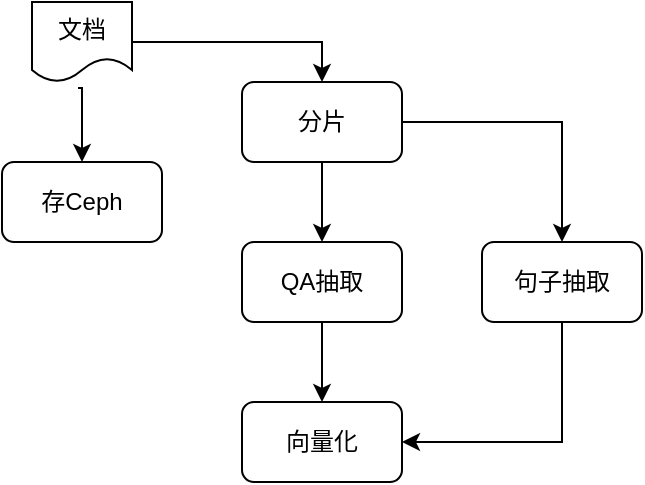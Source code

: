 <mxfile version="21.6.5" type="github">
  <diagram name="第 1 页" id="VAXkkfN3yXfzUiDOJ94b">
    <mxGraphModel dx="1434" dy="758" grid="1" gridSize="10" guides="1" tooltips="1" connect="1" arrows="1" fold="1" page="1" pageScale="1" pageWidth="827" pageHeight="1169" math="0" shadow="0">
      <root>
        <mxCell id="0" />
        <mxCell id="1" parent="0" />
        <mxCell id="MwvR7IS0rDGGBposnLcL-12" style="edgeStyle=orthogonalEdgeStyle;rounded=0;orthogonalLoop=1;jettySize=auto;html=1;exitX=0.5;exitY=1;exitDx=0;exitDy=0;entryX=0.5;entryY=0;entryDx=0;entryDy=0;" edge="1" parent="1" source="MwvR7IS0rDGGBposnLcL-1" target="MwvR7IS0rDGGBposnLcL-11">
          <mxGeometry relative="1" as="geometry" />
        </mxCell>
        <mxCell id="MwvR7IS0rDGGBposnLcL-1" value="QA抽取" style="rounded=1;whiteSpace=wrap;html=1;" vertex="1" parent="1">
          <mxGeometry x="160" y="200" width="80" height="40" as="geometry" />
        </mxCell>
        <mxCell id="MwvR7IS0rDGGBposnLcL-16" style="edgeStyle=orthogonalEdgeStyle;rounded=0;orthogonalLoop=1;jettySize=auto;html=1;exitX=0.46;exitY=1.075;exitDx=0;exitDy=0;entryX=0.5;entryY=0;entryDx=0;entryDy=0;exitPerimeter=0;" edge="1" parent="1" source="MwvR7IS0rDGGBposnLcL-2" target="MwvR7IS0rDGGBposnLcL-14">
          <mxGeometry relative="1" as="geometry">
            <Array as="points">
              <mxPoint x="80" y="123" />
            </Array>
          </mxGeometry>
        </mxCell>
        <mxCell id="MwvR7IS0rDGGBposnLcL-17" style="edgeStyle=orthogonalEdgeStyle;rounded=0;orthogonalLoop=1;jettySize=auto;html=1;exitX=1;exitY=0.5;exitDx=0;exitDy=0;entryX=0.5;entryY=0;entryDx=0;entryDy=0;" edge="1" parent="1" source="MwvR7IS0rDGGBposnLcL-2" target="MwvR7IS0rDGGBposnLcL-7">
          <mxGeometry relative="1" as="geometry" />
        </mxCell>
        <mxCell id="MwvR7IS0rDGGBposnLcL-2" value="文档" style="shape=document;whiteSpace=wrap;html=1;boundedLbl=1;" vertex="1" parent="1">
          <mxGeometry x="55" y="80" width="50" height="40" as="geometry" />
        </mxCell>
        <mxCell id="MwvR7IS0rDGGBposnLcL-9" style="edgeStyle=orthogonalEdgeStyle;rounded=0;orthogonalLoop=1;jettySize=auto;html=1;exitX=0.5;exitY=1;exitDx=0;exitDy=0;entryX=0.5;entryY=0;entryDx=0;entryDy=0;" edge="1" parent="1" source="MwvR7IS0rDGGBposnLcL-7" target="MwvR7IS0rDGGBposnLcL-1">
          <mxGeometry relative="1" as="geometry" />
        </mxCell>
        <mxCell id="MwvR7IS0rDGGBposnLcL-10" style="edgeStyle=orthogonalEdgeStyle;rounded=0;orthogonalLoop=1;jettySize=auto;html=1;exitX=1;exitY=0.5;exitDx=0;exitDy=0;" edge="1" parent="1" source="MwvR7IS0rDGGBposnLcL-7" target="MwvR7IS0rDGGBposnLcL-8">
          <mxGeometry relative="1" as="geometry" />
        </mxCell>
        <mxCell id="MwvR7IS0rDGGBposnLcL-7" value="分片" style="rounded=1;whiteSpace=wrap;html=1;" vertex="1" parent="1">
          <mxGeometry x="160" y="120" width="80" height="40" as="geometry" />
        </mxCell>
        <mxCell id="MwvR7IS0rDGGBposnLcL-13" style="edgeStyle=orthogonalEdgeStyle;rounded=0;orthogonalLoop=1;jettySize=auto;html=1;exitX=0.5;exitY=1;exitDx=0;exitDy=0;entryX=1;entryY=0.5;entryDx=0;entryDy=0;" edge="1" parent="1" source="MwvR7IS0rDGGBposnLcL-8" target="MwvR7IS0rDGGBposnLcL-11">
          <mxGeometry relative="1" as="geometry" />
        </mxCell>
        <mxCell id="MwvR7IS0rDGGBposnLcL-8" value="句子抽取" style="rounded=1;whiteSpace=wrap;html=1;" vertex="1" parent="1">
          <mxGeometry x="280" y="200" width="80" height="40" as="geometry" />
        </mxCell>
        <mxCell id="MwvR7IS0rDGGBposnLcL-11" value="向量化" style="rounded=1;whiteSpace=wrap;html=1;" vertex="1" parent="1">
          <mxGeometry x="160" y="280" width="80" height="40" as="geometry" />
        </mxCell>
        <mxCell id="MwvR7IS0rDGGBposnLcL-14" value="存Ceph" style="rounded=1;whiteSpace=wrap;html=1;" vertex="1" parent="1">
          <mxGeometry x="40" y="160" width="80" height="40" as="geometry" />
        </mxCell>
      </root>
    </mxGraphModel>
  </diagram>
</mxfile>
